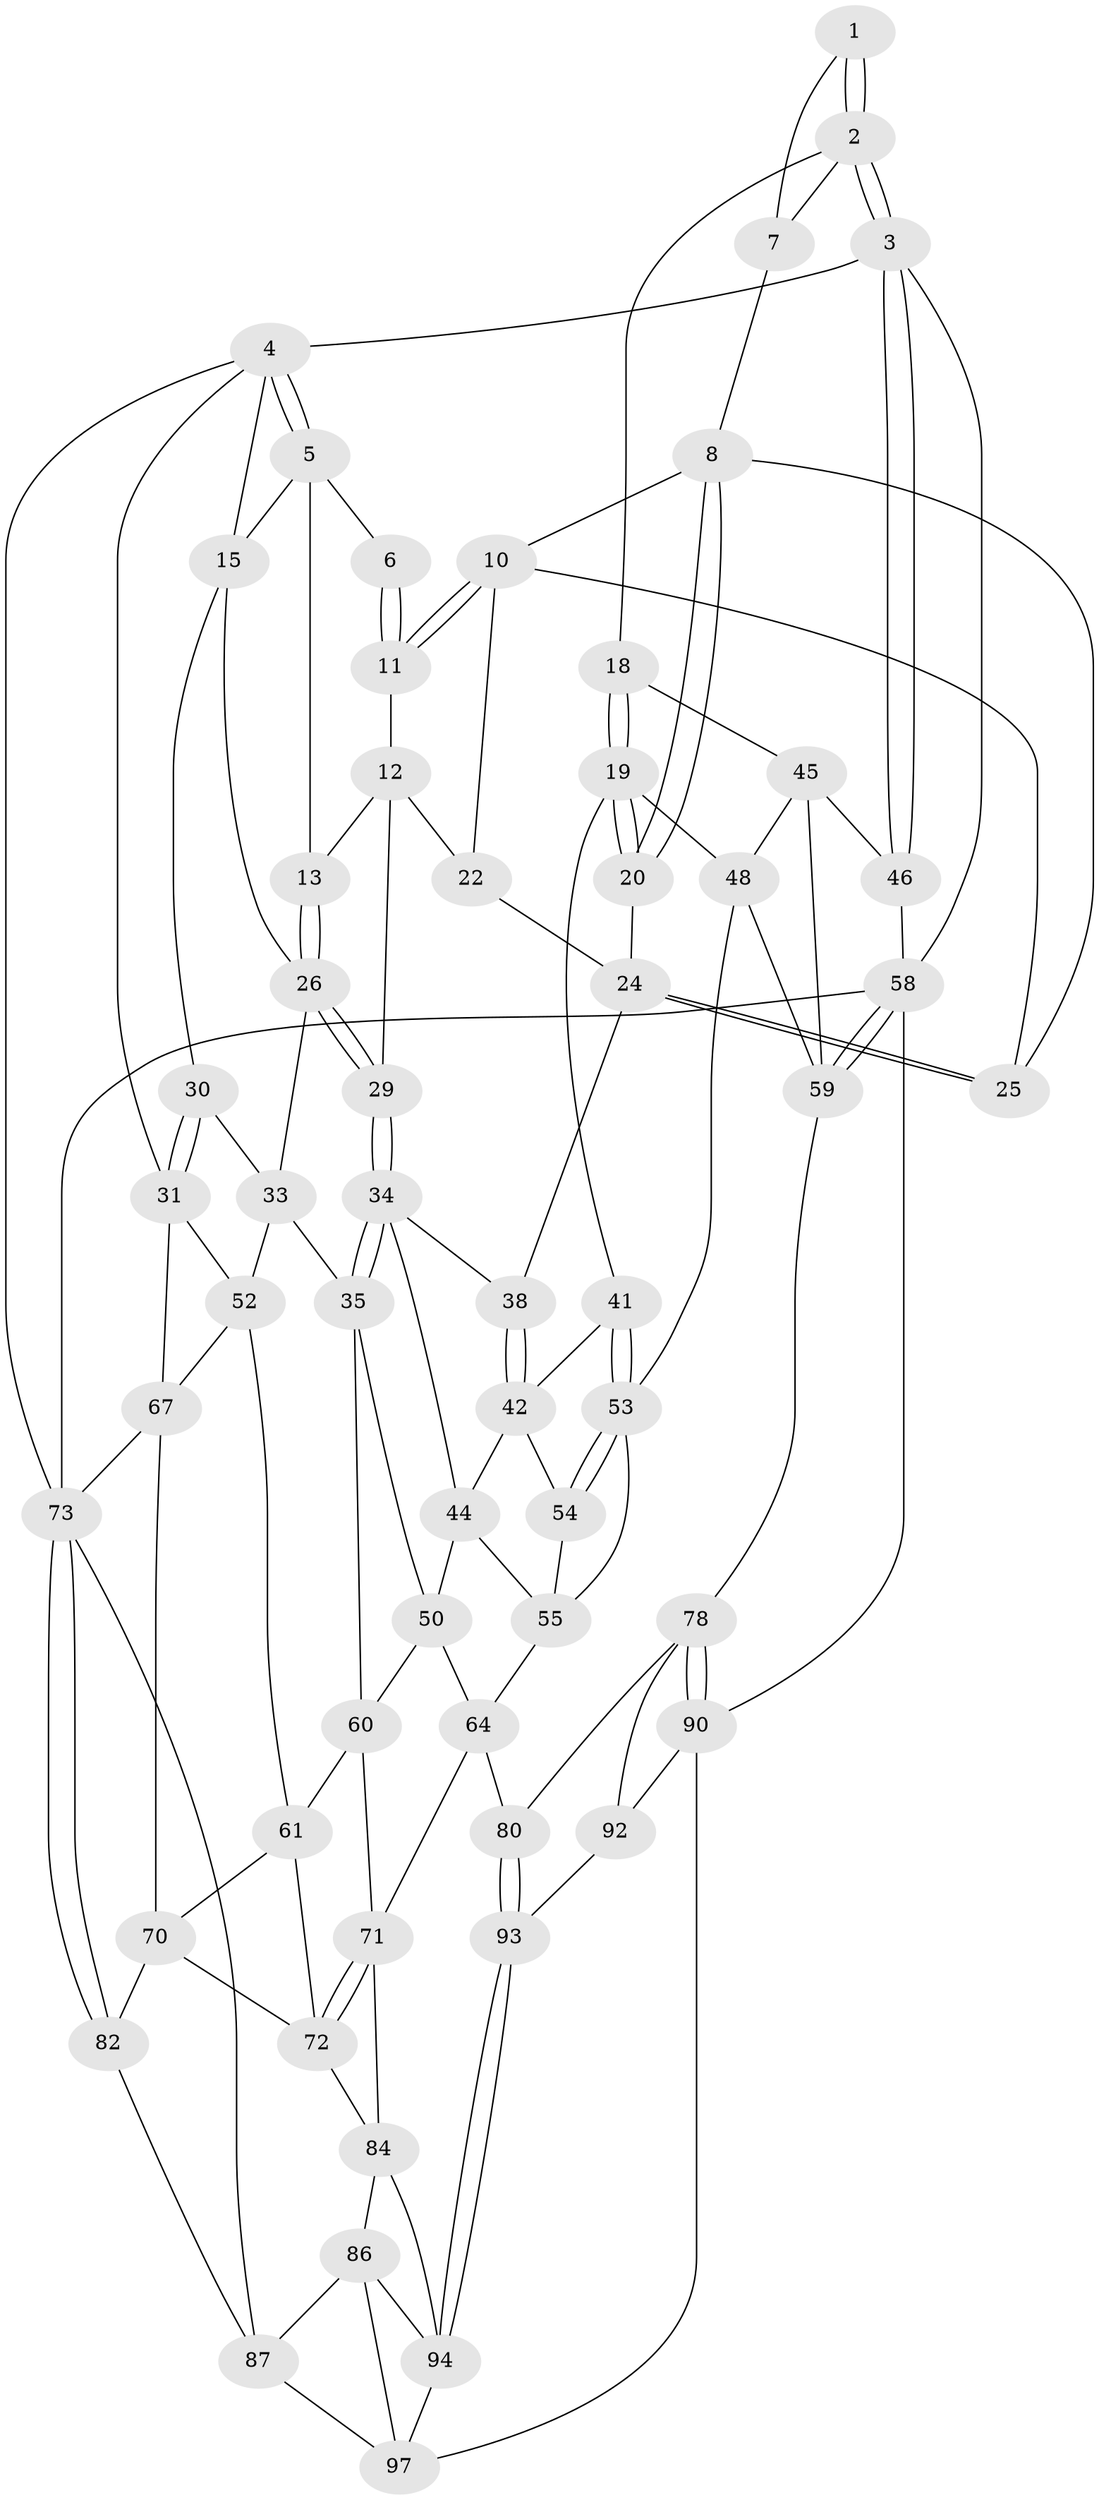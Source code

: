 // original degree distribution, {3: 0.02040816326530612, 6: 0.22448979591836735, 4: 0.24489795918367346, 5: 0.5102040816326531}
// Generated by graph-tools (version 1.1) at 2025/11/02/27/25 16:11:56]
// undirected, 59 vertices, 133 edges
graph export_dot {
graph [start="1"]
  node [color=gray90,style=filled];
  1 [pos="+0.8136173809767989+0"];
  2 [pos="+1+0",super="+17"];
  3 [pos="+1+0"];
  4 [pos="+0+0",super="+16"];
  5 [pos="+0.17313902462070482+0",super="+14"];
  6 [pos="+0.4724923721589343+0"];
  7 [pos="+0.7749130930743395+0.0753115961403752"];
  8 [pos="+0.6834470351042796+0.11700342833200537",super="+9"];
  10 [pos="+0.5890079852687614+0.10901850309314418",super="+21"];
  11 [pos="+0.5104177200937541+0.0057393198030193495"];
  12 [pos="+0.41857366037860316+0.15124837937769084",super="+23"];
  13 [pos="+0.3574264879906756+0.1622753594995018"];
  15 [pos="+0.19050366347670342+0.17307907418675758",super="+28"];
  18 [pos="+0.8752649931144552+0.28199601597462076"];
  19 [pos="+0.8502162563392248+0.306519215379723",super="+40"];
  20 [pos="+0.7412766999425139+0.2881021932191463"];
  22 [pos="+0.5206873110795873+0.2504963611825526"];
  24 [pos="+0.6723570842272282+0.30159732892176",super="+37"];
  25 [pos="+0.6645632187741733+0.2831856795162471"];
  26 [pos="+0.2989542382994426+0.237050402360295",super="+27"];
  29 [pos="+0.4190930334971232+0.3602240265882328"];
  30 [pos="+0.11728476172810913+0.38451588559248995"];
  31 [pos="+0.050158501159888604+0.42919789537402653",super="+32"];
  33 [pos="+0.23497145946584996+0.3545794829434312",super="+36"];
  34 [pos="+0.41948633460325185+0.39626720856451497",super="+39"];
  35 [pos="+0.40810824187835165+0.4355741538097227",super="+49"];
  38 [pos="+0.6427146847731305+0.3382792940462619"];
  41 [pos="+0.8043154729009505+0.43594222052789705"];
  42 [pos="+0.68458012161914+0.46591994480509435",super="+43"];
  44 [pos="+0.5941460913069729+0.4403558862466709",super="+51"];
  45 [pos="+0.9032536651395446+0.2826434551260034",super="+47"];
  46 [pos="+1+0.2764702819216877"];
  48 [pos="+0.8662307014907488+0.4511726416242459",super="+56"];
  50 [pos="+0.42391872932427116+0.46803406256541313",super="+65"];
  52 [pos="+0.13532919698248816+0.49641483383425977",super="+62"];
  53 [pos="+0.7472019109838534+0.5762891806322742",super="+57"];
  54 [pos="+0.6729235817333964+0.49433622209777117"];
  55 [pos="+0.6188405108832191+0.54514308831645",super="+63"];
  58 [pos="+1+0.6443492255783448",super="+89"];
  59 [pos="+1+0.6437103489803162",super="+77"];
  60 [pos="+0.3151620504449134+0.5647547237338228",super="+66"];
  61 [pos="+0.22914745188452537+0.6039622354256924",super="+69"];
  64 [pos="+0.5619793722934997+0.6581681070620117",super="+75"];
  67 [pos="+0.09603421135747983+0.6742292302548385",super="+68"];
  70 [pos="+0.12496337035097427+0.712894297089121",super="+81"];
  71 [pos="+0.37265945944851814+0.7364849363316558",super="+76"];
  72 [pos="+0.26978076900344977+0.703981826469927",super="+83"];
  73 [pos="+0+0.9243307799918197",super="+74"];
  78 [pos="+0.7894749283398864+0.7623303904442289",super="+79"];
  80 [pos="+0.5679254909758288+0.8342665838096197"];
  82 [pos="+0.1181334977773251+0.7899346803774582"];
  84 [pos="+0.3923086671775823+0.8391968797634154",super="+85"];
  86 [pos="+0.24008427028848817+0.8890908664147812",super="+96"];
  87 [pos="+0.15333635795329997+0.8526359526341847",super="+88"];
  90 [pos="+1+1",super="+91"];
  92 [pos="+0.6922550380564642+1"];
  93 [pos="+0.5766655407267217+0.9107903141331235"];
  94 [pos="+0.4516846102946996+1",super="+95"];
  97 [pos="+0.03745669837757546+1",super="+98"];
  1 -- 2;
  1 -- 2;
  1 -- 7;
  2 -- 3;
  2 -- 3;
  2 -- 18;
  2 -- 7;
  3 -- 4;
  3 -- 46;
  3 -- 46;
  3 -- 58;
  4 -- 5;
  4 -- 5;
  4 -- 31;
  4 -- 15;
  4 -- 73;
  5 -- 6;
  5 -- 13;
  5 -- 15;
  6 -- 11;
  6 -- 11;
  7 -- 8;
  8 -- 20;
  8 -- 20;
  8 -- 25;
  8 -- 10;
  10 -- 11;
  10 -- 11;
  10 -- 25;
  10 -- 22;
  11 -- 12;
  12 -- 13;
  12 -- 29;
  12 -- 22;
  13 -- 26;
  13 -- 26;
  15 -- 30;
  15 -- 26;
  18 -- 19;
  18 -- 19;
  18 -- 45;
  19 -- 20;
  19 -- 20;
  19 -- 48;
  19 -- 41;
  20 -- 24;
  22 -- 24;
  24 -- 25;
  24 -- 25;
  24 -- 38;
  26 -- 29;
  26 -- 29;
  26 -- 33;
  29 -- 34;
  29 -- 34;
  30 -- 31;
  30 -- 31;
  30 -- 33;
  31 -- 52;
  31 -- 67;
  33 -- 35;
  33 -- 52;
  34 -- 35;
  34 -- 35;
  34 -- 44;
  34 -- 38;
  35 -- 50;
  35 -- 60;
  38 -- 42;
  38 -- 42;
  41 -- 42;
  41 -- 53;
  41 -- 53;
  42 -- 44;
  42 -- 54;
  44 -- 50;
  44 -- 55;
  45 -- 46;
  45 -- 48;
  45 -- 59;
  46 -- 58;
  48 -- 59;
  48 -- 53;
  50 -- 64;
  50 -- 60;
  52 -- 67;
  52 -- 61;
  53 -- 54;
  53 -- 54;
  53 -- 55;
  54 -- 55;
  55 -- 64;
  58 -- 59;
  58 -- 59;
  58 -- 90;
  58 -- 73;
  59 -- 78;
  60 -- 61;
  60 -- 71;
  61 -- 72;
  61 -- 70;
  64 -- 80;
  64 -- 71;
  67 -- 70;
  67 -- 73;
  70 -- 82;
  70 -- 72;
  71 -- 72;
  71 -- 72;
  71 -- 84;
  72 -- 84;
  73 -- 82;
  73 -- 82;
  73 -- 87;
  78 -- 90;
  78 -- 90;
  78 -- 80;
  78 -- 92;
  80 -- 93;
  80 -- 93;
  82 -- 87;
  84 -- 86;
  84 -- 94;
  86 -- 87;
  86 -- 94;
  86 -- 97;
  87 -- 97;
  90 -- 97;
  90 -- 92;
  92 -- 93;
  93 -- 94;
  93 -- 94;
  94 -- 97;
}

